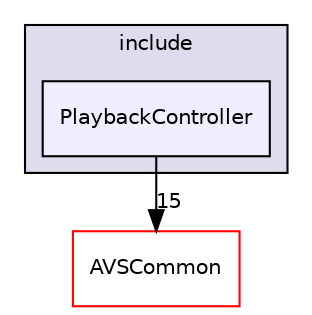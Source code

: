 digraph "/workplace/avs-device-sdk/CapabilityAgents/PlaybackController/include/PlaybackController" {
  compound=true
  node [ fontsize="10", fontname="Helvetica"];
  edge [ labelfontsize="10", labelfontname="Helvetica"];
  subgraph clusterdir_62320dd1e359410b2bb8c7402cc0d6b2 {
    graph [ bgcolor="#ddddee", pencolor="black", label="include" fontname="Helvetica", fontsize="10", URL="dir_62320dd1e359410b2bb8c7402cc0d6b2.html"]
  dir_9b2c5dcc9c19074fca01bc8994e03851 [shape=box, label="PlaybackController", style="filled", fillcolor="#eeeeff", pencolor="black", URL="dir_9b2c5dcc9c19074fca01bc8994e03851.html"];
  }
  dir_13e65effb2bde530b17b3d5eefcd0266 [shape=box label="AVSCommon" fillcolor="white" style="filled" color="red" URL="dir_13e65effb2bde530b17b3d5eefcd0266.html"];
  dir_9b2c5dcc9c19074fca01bc8994e03851->dir_13e65effb2bde530b17b3d5eefcd0266 [headlabel="15", labeldistance=1.5 headhref="dir_000181_000015.html"];
}
